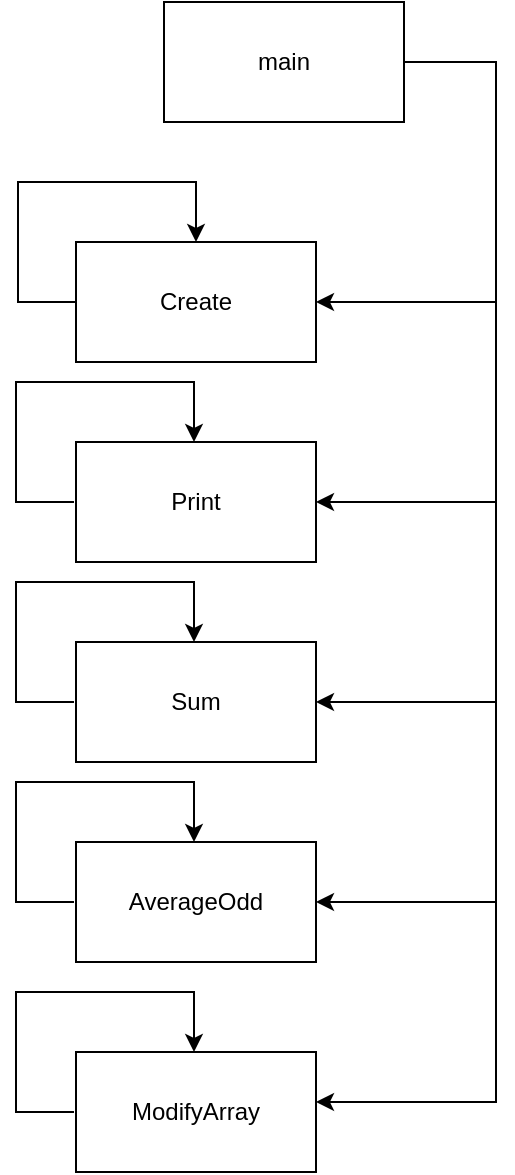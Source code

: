 <mxfile version="24.8.3">
  <diagram name="Сторінка-1" id="qSqYpnRFGhF4LTS987hJ">
    <mxGraphModel dx="1518" dy="614" grid="1" gridSize="10" guides="1" tooltips="1" connect="1" arrows="1" fold="1" page="1" pageScale="1" pageWidth="827" pageHeight="1169" math="0" shadow="0">
      <root>
        <mxCell id="0" />
        <mxCell id="1" parent="0" />
        <mxCell id="-eQVeAAu4b9vqfSg83l6-7" style="edgeStyle=orthogonalEdgeStyle;rounded=0;orthogonalLoop=1;jettySize=auto;html=1;entryX=1;entryY=0.5;entryDx=0;entryDy=0;" edge="1" parent="1" source="-eQVeAAu4b9vqfSg83l6-1" target="-eQVeAAu4b9vqfSg83l6-2">
          <mxGeometry relative="1" as="geometry">
            <Array as="points">
              <mxPoint x="520" y="60" />
              <mxPoint x="520" y="180" />
            </Array>
          </mxGeometry>
        </mxCell>
        <mxCell id="-eQVeAAu4b9vqfSg83l6-1" value="main" style="rounded=0;whiteSpace=wrap;html=1;" vertex="1" parent="1">
          <mxGeometry x="354" y="30" width="120" height="60" as="geometry" />
        </mxCell>
        <mxCell id="-eQVeAAu4b9vqfSg83l6-12" style="edgeStyle=orthogonalEdgeStyle;rounded=0;orthogonalLoop=1;jettySize=auto;html=1;entryX=0.5;entryY=0;entryDx=0;entryDy=0;" edge="1" parent="1" source="-eQVeAAu4b9vqfSg83l6-2" target="-eQVeAAu4b9vqfSg83l6-2">
          <mxGeometry relative="1" as="geometry">
            <mxPoint x="300" y="110" as="targetPoint" />
            <Array as="points">
              <mxPoint x="281" y="180" />
              <mxPoint x="281" y="120" />
              <mxPoint x="370" y="120" />
            </Array>
          </mxGeometry>
        </mxCell>
        <mxCell id="-eQVeAAu4b9vqfSg83l6-2" value="Create" style="rounded=0;whiteSpace=wrap;html=1;" vertex="1" parent="1">
          <mxGeometry x="310" y="150" width="120" height="60" as="geometry" />
        </mxCell>
        <mxCell id="-eQVeAAu4b9vqfSg83l6-3" value="Print" style="rounded=0;whiteSpace=wrap;html=1;" vertex="1" parent="1">
          <mxGeometry x="310" y="250" width="120" height="60" as="geometry" />
        </mxCell>
        <mxCell id="-eQVeAAu4b9vqfSg83l6-4" value="Sum" style="rounded=0;whiteSpace=wrap;html=1;" vertex="1" parent="1">
          <mxGeometry x="310" y="350" width="120" height="60" as="geometry" />
        </mxCell>
        <mxCell id="-eQVeAAu4b9vqfSg83l6-5" value="AverageOdd" style="rounded=0;whiteSpace=wrap;html=1;" vertex="1" parent="1">
          <mxGeometry x="310" y="450" width="120" height="60" as="geometry" />
        </mxCell>
        <mxCell id="-eQVeAAu4b9vqfSg83l6-6" value="ModifyArray" style="rounded=0;whiteSpace=wrap;html=1;" vertex="1" parent="1">
          <mxGeometry x="310" y="555" width="120" height="60" as="geometry" />
        </mxCell>
        <mxCell id="-eQVeAAu4b9vqfSg83l6-8" value="" style="endArrow=classic;html=1;rounded=0;entryX=1;entryY=0.5;entryDx=0;entryDy=0;" edge="1" parent="1" target="-eQVeAAu4b9vqfSg83l6-3">
          <mxGeometry width="50" height="50" relative="1" as="geometry">
            <mxPoint x="520" y="180" as="sourcePoint" />
            <mxPoint x="560" y="210" as="targetPoint" />
            <Array as="points">
              <mxPoint x="520" y="280" />
            </Array>
          </mxGeometry>
        </mxCell>
        <mxCell id="-eQVeAAu4b9vqfSg83l6-9" value="" style="endArrow=classic;html=1;rounded=0;entryX=1;entryY=0.5;entryDx=0;entryDy=0;" edge="1" parent="1">
          <mxGeometry width="50" height="50" relative="1" as="geometry">
            <mxPoint x="520" y="280" as="sourcePoint" />
            <mxPoint x="430" y="380" as="targetPoint" />
            <Array as="points">
              <mxPoint x="520" y="380" />
            </Array>
          </mxGeometry>
        </mxCell>
        <mxCell id="-eQVeAAu4b9vqfSg83l6-10" value="" style="endArrow=classic;html=1;rounded=0;entryX=1;entryY=0.5;entryDx=0;entryDy=0;" edge="1" parent="1">
          <mxGeometry width="50" height="50" relative="1" as="geometry">
            <mxPoint x="520" y="380" as="sourcePoint" />
            <mxPoint x="430" y="480" as="targetPoint" />
            <Array as="points">
              <mxPoint x="520" y="480" />
            </Array>
          </mxGeometry>
        </mxCell>
        <mxCell id="-eQVeAAu4b9vqfSg83l6-11" value="" style="endArrow=classic;html=1;rounded=0;entryX=1;entryY=0.5;entryDx=0;entryDy=0;" edge="1" parent="1">
          <mxGeometry width="50" height="50" relative="1" as="geometry">
            <mxPoint x="520" y="480" as="sourcePoint" />
            <mxPoint x="430" y="580" as="targetPoint" />
            <Array as="points">
              <mxPoint x="520" y="580" />
            </Array>
          </mxGeometry>
        </mxCell>
        <mxCell id="-eQVeAAu4b9vqfSg83l6-13" style="edgeStyle=orthogonalEdgeStyle;rounded=0;orthogonalLoop=1;jettySize=auto;html=1;entryX=0.5;entryY=0;entryDx=0;entryDy=0;" edge="1" parent="1">
          <mxGeometry relative="1" as="geometry">
            <mxPoint x="369" y="250" as="targetPoint" />
            <mxPoint x="309" y="280" as="sourcePoint" />
            <Array as="points">
              <mxPoint x="280" y="280" />
              <mxPoint x="280" y="220" />
              <mxPoint x="369" y="220" />
            </Array>
          </mxGeometry>
        </mxCell>
        <mxCell id="-eQVeAAu4b9vqfSg83l6-14" style="edgeStyle=orthogonalEdgeStyle;rounded=0;orthogonalLoop=1;jettySize=auto;html=1;entryX=0.5;entryY=0;entryDx=0;entryDy=0;" edge="1" parent="1">
          <mxGeometry relative="1" as="geometry">
            <mxPoint x="369" y="350" as="targetPoint" />
            <mxPoint x="309" y="380" as="sourcePoint" />
            <Array as="points">
              <mxPoint x="280" y="380" />
              <mxPoint x="280" y="320" />
              <mxPoint x="369" y="320" />
            </Array>
          </mxGeometry>
        </mxCell>
        <mxCell id="-eQVeAAu4b9vqfSg83l6-15" style="edgeStyle=orthogonalEdgeStyle;rounded=0;orthogonalLoop=1;jettySize=auto;html=1;entryX=0.5;entryY=0;entryDx=0;entryDy=0;" edge="1" parent="1">
          <mxGeometry relative="1" as="geometry">
            <mxPoint x="369" y="450" as="targetPoint" />
            <mxPoint x="309" y="480" as="sourcePoint" />
            <Array as="points">
              <mxPoint x="280" y="480" />
              <mxPoint x="280" y="420" />
              <mxPoint x="369" y="420" />
            </Array>
          </mxGeometry>
        </mxCell>
        <mxCell id="-eQVeAAu4b9vqfSg83l6-16" style="edgeStyle=orthogonalEdgeStyle;rounded=0;orthogonalLoop=1;jettySize=auto;html=1;entryX=0.5;entryY=0;entryDx=0;entryDy=0;" edge="1" parent="1">
          <mxGeometry relative="1" as="geometry">
            <mxPoint x="369" y="555" as="targetPoint" />
            <mxPoint x="309" y="585" as="sourcePoint" />
            <Array as="points">
              <mxPoint x="280" y="585" />
              <mxPoint x="280" y="525" />
              <mxPoint x="369" y="525" />
            </Array>
          </mxGeometry>
        </mxCell>
      </root>
    </mxGraphModel>
  </diagram>
</mxfile>

